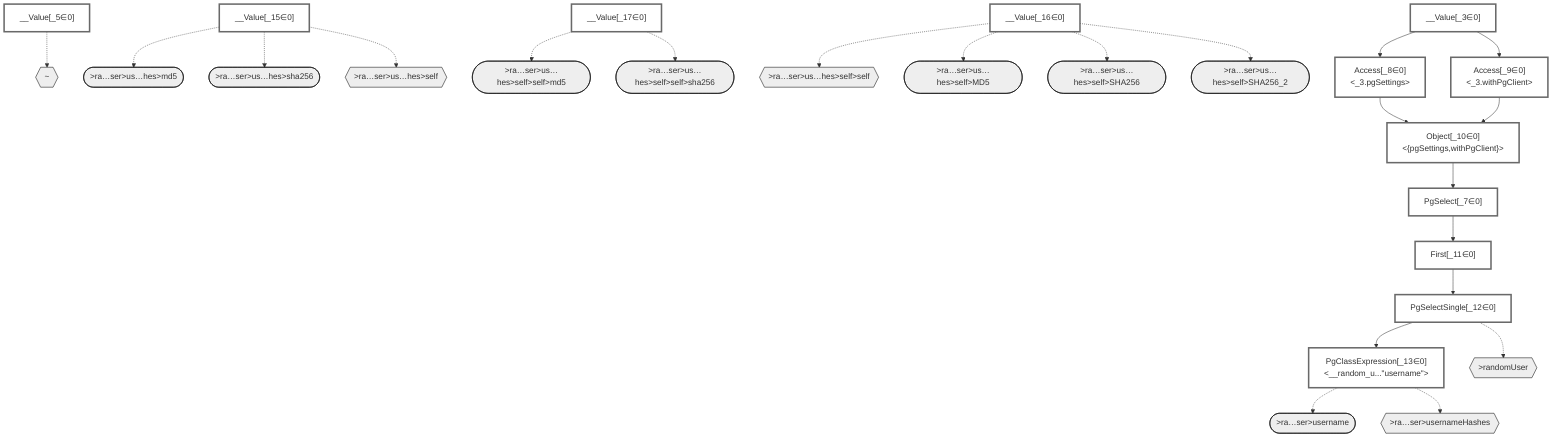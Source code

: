graph TD
    classDef path fill:#eee,stroke:#000
    classDef plan fill:#fff,stroke-width:3px
    classDef itemplan fill:#fff,stroke-width:6px
    classDef sideeffectplan fill:#f00,stroke-width:6px

    %% subgraph fields
    P1{{"~"}}:::path
    P2{{">randomUser"}}:::path
    P3([">ra…ser>username"]):::path
    %% P2 -.-> P3
    P4{{">ra…ser>usernameHashes"}}:::path
    P5([">ra…ser>us…hes>md5"]):::path
    %% P4 -.-> P5
    P6([">ra…ser>us…hes>sha256"]):::path
    %% P4 -.-> P6
    P7{{">ra…ser>us…hes>self"}}:::path
    P8{{">ra…ser>us…hes>self>self"}}:::path
    P9([">ra…ser>us…hes>self>self>md5"]):::path
    %% P8 -.-> P9
    P10([">ra…ser>us…hes>self>self>sha256"]):::path
    %% P8 -.-> P10
    %% P7 -.-> P8
    P11([">ra…ser>us…hes>self>MD5"]):::path
    %% P7 -.-> P11
    P12([">ra…ser>us…hes>self>SHA256"]):::path
    %% P7 -.-> P12
    P13([">ra…ser>us…hes>self>SHA256_2"]):::path
    %% P7 -.-> P13
    %% P4 -.-> P7
    %% P2 -.-> P4
    %% P1 -.-> P2
    %% end

    %% define plans
    __Value_3["__Value[_3∈0]<br /><context>"]:::plan
    __Value_5["__Value[_5∈0]<br /><rootValue>"]:::plan
    PgSelect_7["PgSelect[_7∈0]<br /><random_user>"]:::plan
    Access_8["Access[_8∈0]<br /><_3.pgSettings>"]:::plan
    Access_9["Access[_9∈0]<br /><_3.withPgClient>"]:::plan
    Object_10["Object[_10∈0]<br /><{pgSettings,withPgClient}>"]:::plan
    First_11["First[_11∈0]"]:::plan
    PgSelectSingle_12["PgSelectSingle[_12∈0]<br /><users>"]:::plan
    PgClassExpression_13["PgClassExpression[_13∈0]<br /><__random_u...#quot;username#quot;>"]:::plan
    __Value_15["__Value[_15∈0]"]:::plan
    __Value_16["__Value[_16∈0]"]:::plan
    __Value_17["__Value[_17∈0]"]:::plan

    %% plan dependencies
    Object_10 --> PgSelect_7
    __Value_3 --> Access_8
    __Value_3 --> Access_9
    Access_8 --> Object_10
    Access_9 --> Object_10
    PgSelect_7 --> First_11
    First_11 --> PgSelectSingle_12
    PgSelectSingle_12 --> PgClassExpression_13

    %% plan-to-path relationships
    __Value_5 -.-> P1
    PgSelectSingle_12 -.-> P2
    PgClassExpression_13 -.-> P3
    PgClassExpression_13 -.-> P4
    __Value_15 -.-> P5
    __Value_15 -.-> P6
    __Value_15 -.-> P7
    __Value_16 -.-> P8
    __Value_17 -.-> P9
    __Value_17 -.-> P10
    __Value_16 -.-> P11
    __Value_16 -.-> P12
    __Value_16 -.-> P13

    %% allocate buckets
    classDef bucket0 stroke:#696969
    class __Value_3,__Value_5,PgSelect_7,Access_8,Access_9,Object_10,First_11,PgSelectSingle_12,PgClassExpression_13,__Value_15,__Value_16,__Value_17 bucket0